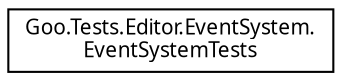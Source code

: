 digraph "Graphical Class Hierarchy"
{
 // LATEX_PDF_SIZE
  edge [fontname="Calibrii",fontsize="10",labelfontname="Calibrii",labelfontsize="10"];
  node [fontname="Calibrii",fontsize="10",shape=record];
  rankdir="LR";
  Node0 [label="Goo.Tests.Editor.EventSystem.\lEventSystemTests",height=0.2,width=0.4,color="black", fillcolor="white", style="filled",URL="$db/de5/classGoo_1_1Tests_1_1Editor_1_1EventSystem_1_1EventSystemTests.html",tooltip=" "];
}
